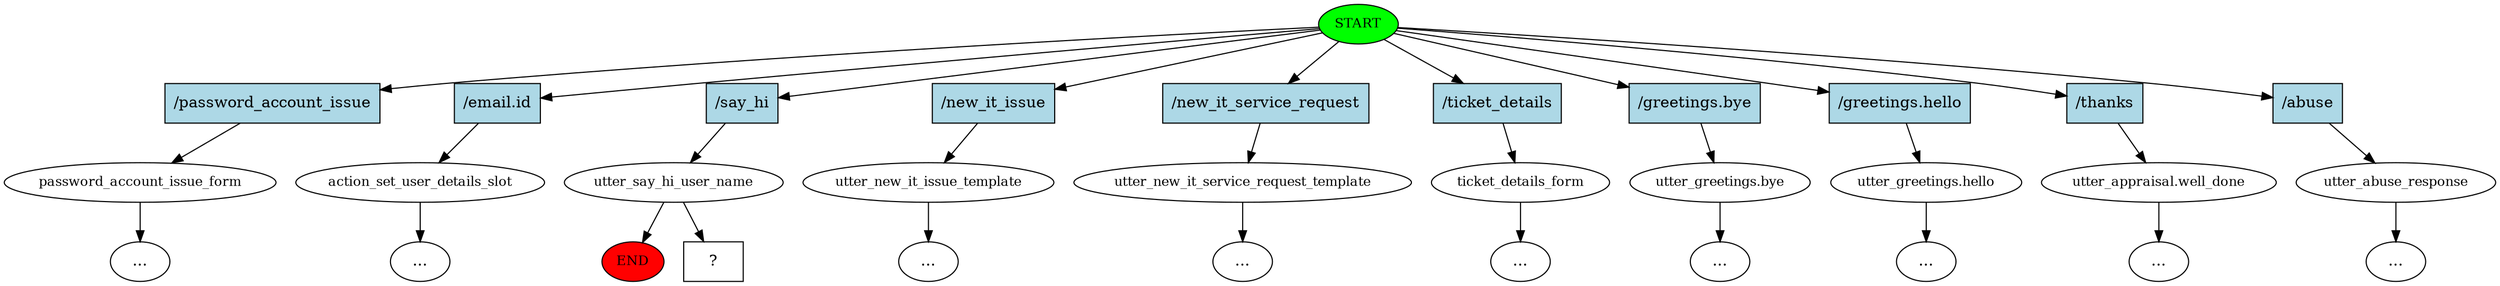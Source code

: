 digraph  {
0 [class="start active", fillcolor=green, fontsize=12, label=START, style=filled];
"-1" [class=end, fillcolor=red, fontsize=12, label=END, style=filled];
1 [class="", fontsize=12, label=password_account_issue_form];
"-8" [class=ellipsis, label="..."];
7 [class="", fontsize=12, label=action_set_user_details_slot];
"-9" [class=ellipsis, label="..."];
8 [class=active, fontsize=12, label=utter_say_hi_user_name];
9 [class="", fontsize=12, label=utter_new_it_issue_template];
"-10" [class=ellipsis, label="..."];
10 [class="", fontsize=12, label=utter_new_it_service_request_template];
"-11" [class=ellipsis, label="..."];
11 [class="", fontsize=12, label=ticket_details_form];
"-12" [class=ellipsis, label="..."];
12 [class="", fontsize=12, label="utter_greetings.bye"];
"-13" [class=ellipsis, label="..."];
13 [class="", fontsize=12, label="utter_greetings.hello"];
"-14" [class=ellipsis, label="..."];
14 [class="", fontsize=12, label="utter_appraisal.well_done"];
"-15" [class=ellipsis, label="..."];
15 [class="", fontsize=12, label=utter_abuse_response];
"-16" [class=ellipsis, label="..."];
17 [class="intent dashed active", label="  ?  ", shape=rect];
18 [class=intent, fillcolor=lightblue, label="\/password_account_issue", shape=rect, style=filled];
19 [class=intent, fillcolor=lightblue, label="\/email\.id", shape=rect, style=filled];
20 [class="intent active", fillcolor=lightblue, label="\/say_hi", shape=rect, style=filled];
21 [class=intent, fillcolor=lightblue, label="\/new_it_issue", shape=rect, style=filled];
22 [class=intent, fillcolor=lightblue, label="\/new_it_service_request", shape=rect, style=filled];
23 [class=intent, fillcolor=lightblue, label="\/ticket_details", shape=rect, style=filled];
24 [class=intent, fillcolor=lightblue, label="\/greetings\.bye", shape=rect, style=filled];
25 [class=intent, fillcolor=lightblue, label="\/greetings\.hello", shape=rect, style=filled];
26 [class=intent, fillcolor=lightblue, label="\/thanks", shape=rect, style=filled];
27 [class=intent, fillcolor=lightblue, label="\/abuse", shape=rect, style=filled];
0 -> 18  [class="", key=0];
0 -> 19  [class="", key=0];
0 -> 20  [class=active, key=0];
0 -> 21  [class="", key=0];
0 -> 22  [class="", key=0];
0 -> 23  [class="", key=0];
0 -> 24  [class="", key=0];
0 -> 25  [class="", key=0];
0 -> 26  [class="", key=0];
0 -> 27  [class="", key=0];
1 -> "-8"  [class="", key=NONE, label=""];
7 -> "-9"  [class="", key=NONE, label=""];
8 -> "-1"  [class="", key=NONE, label=""];
8 -> 17  [class=active, key=NONE, label=""];
9 -> "-10"  [class="", key=NONE, label=""];
10 -> "-11"  [class="", key=NONE, label=""];
11 -> "-12"  [class="", key=NONE, label=""];
12 -> "-13"  [class="", key=NONE, label=""];
13 -> "-14"  [class="", key=NONE, label=""];
14 -> "-15"  [class="", key=NONE, label=""];
15 -> "-16"  [class="", key=NONE, label=""];
18 -> 1  [class="", key=0];
19 -> 7  [class="", key=0];
20 -> 8  [class=active, key=0];
21 -> 9  [class="", key=0];
22 -> 10  [class="", key=0];
23 -> 11  [class="", key=0];
24 -> 12  [class="", key=0];
25 -> 13  [class="", key=0];
26 -> 14  [class="", key=0];
27 -> 15  [class="", key=0];
}
